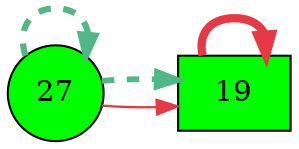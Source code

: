 digraph G{
rankdir=LR;
27 [style=filled, shape=circle, fillcolor="#00fe00", label="27"];
19 [style=filled, shape=box, fillcolor="#00fe00", label="19"];
19 -> 19 [color="#e63946",penwidth=4.00];
27 -> 19 [color="#e63946",penwidth=1.12];
27 -> 27 [color="#52b788",style=dashed,penwidth=3.00];
27 -> 19 [color="#52b788",style=dashed,penwidth=2.80];
}